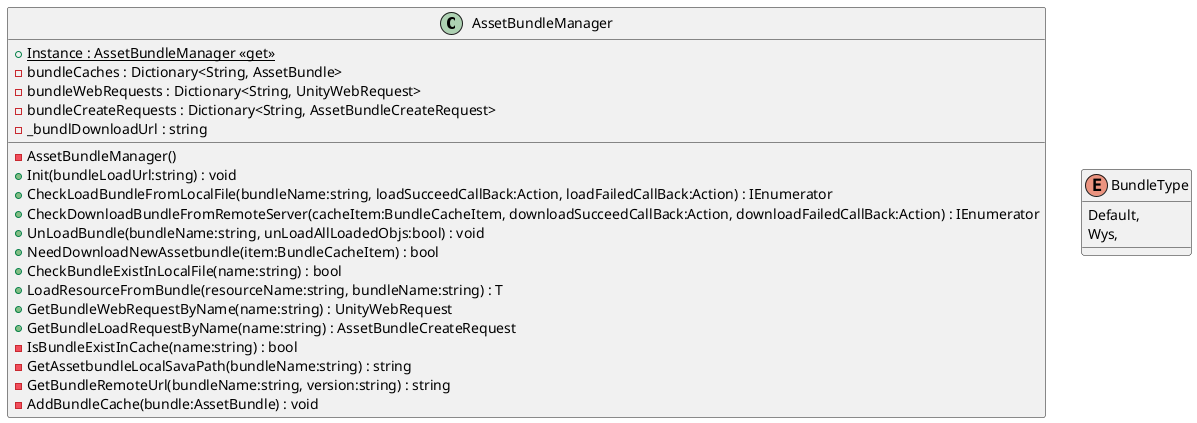 @startuml
class AssetBundleManager {
    + {static} Instance : AssetBundleManager <<get>>
    - AssetBundleManager()
    - bundleCaches : Dictionary<String, AssetBundle>
    - bundleWebRequests : Dictionary<String, UnityWebRequest>
    - bundleCreateRequests : Dictionary<String, AssetBundleCreateRequest>
    - _bundlDownloadUrl : string
    + Init(bundleLoadUrl:string) : void
    + CheckLoadBundleFromLocalFile(bundleName:string, loadSucceedCallBack:Action, loadFailedCallBack:Action) : IEnumerator
    + CheckDownloadBundleFromRemoteServer(cacheItem:BundleCacheItem, downloadSucceedCallBack:Action, downloadFailedCallBack:Action) : IEnumerator
    + UnLoadBundle(bundleName:string, unLoadAllLoadedObjs:bool) : void
    + NeedDownloadNewAssetbundle(item:BundleCacheItem) : bool
    + CheckBundleExistInLocalFile(name:string) : bool
    + LoadResourceFromBundle(resourceName:string, bundleName:string) : T
    + GetBundleWebRequestByName(name:string) : UnityWebRequest
    + GetBundleLoadRequestByName(name:string) : AssetBundleCreateRequest
    - IsBundleExistInCache(name:string) : bool
    - GetAssetbundleLocalSavaPath(bundleName:string) : string
    - GetBundleRemoteUrl(bundleName:string, version:string) : string
    - AddBundleCache(bundle:AssetBundle) : void
}
enum BundleType {
    Default,
    Wys,
}
@enduml
